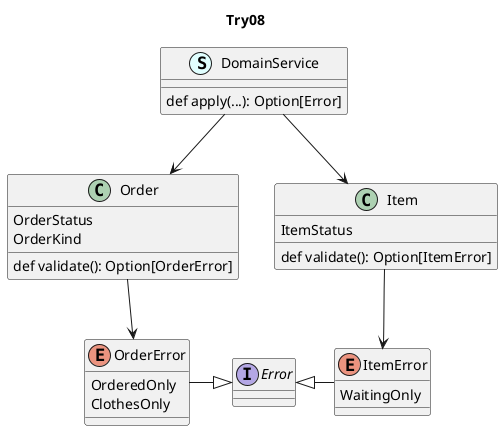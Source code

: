 @startuml

title Try08

class DomainService << (S, lightcyan) >> {
  def apply(...): Option[Error]
}

class Order {
  OrderStatus
  OrderKind

  def validate(): Option[OrderError]
}

class Item {
  ItemStatus

  def validate(): Option[ItemError]
}

interface Error

enum OrderError {
  OrderedOnly
  ClothesOnly
}

enum ItemError {
  WaitingOnly
}

DomainService --> Order
DomainService --> Item

Order --> OrderError
Item --> ItemError

OrderError -r-|> Error
ItemError -l-|> Error

@enduml